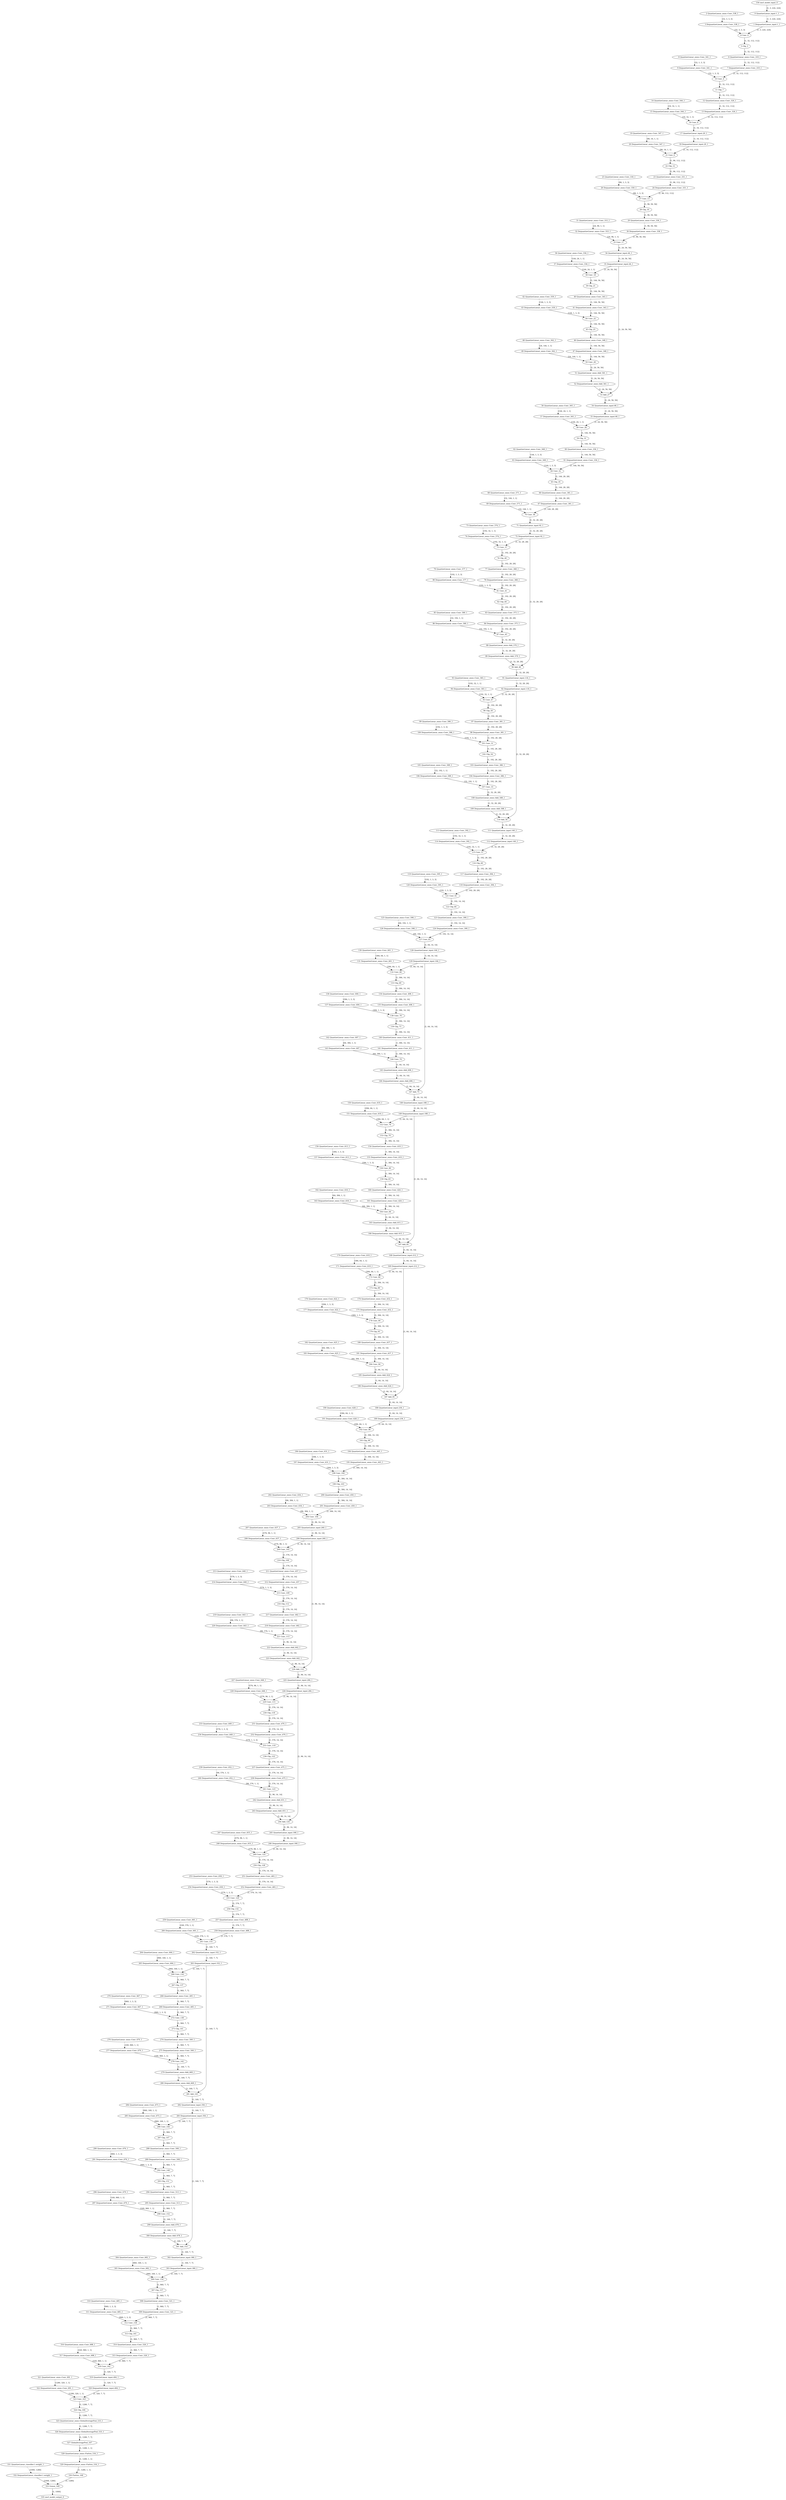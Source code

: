 strict digraph  {
"0 QuantizeLinear_input.1_1" [id=0, type=QuantizeLinear];
"1 DequantizeLinear_input.1_1" [id=1, type=DequantizeLinear];
"2 QuantizeLinear_onnx^^Conv_538_1" [id=2, label="2 QuantizeLinear_onnx::Conv_538_1", type=QuantizeLinear];
"3 DequantizeLinear_onnx^^Conv_538_1" [id=3, label="3 DequantizeLinear_onnx::Conv_538_1", type=DequantizeLinear];
"4 Conv_0" [id=4, type=Conv];
"5 Clip_3" [id=5, type=Clip];
"6 QuantizeLinear_onnx^^Conv_319_1" [id=6, label="6 QuantizeLinear_onnx::Conv_319_1", type=QuantizeLinear];
"7 DequantizeLinear_onnx^^Conv_319_1" [id=7, label="7 DequantizeLinear_onnx::Conv_319_1", type=DequantizeLinear];
"8 QuantizeLinear_onnx^^Conv_541_1" [id=8, label="8 QuantizeLinear_onnx::Conv_541_1", type=QuantizeLinear];
"9 DequantizeLinear_onnx^^Conv_541_1" [id=9, label="9 DequantizeLinear_onnx::Conv_541_1", type=DequantizeLinear];
"10 Conv_4" [id=10, type=Conv];
"11 Clip_7" [id=11, type=Clip];
"12 QuantizeLinear_onnx^^Conv_324_1" [id=12, label="12 QuantizeLinear_onnx::Conv_324_1", type=QuantizeLinear];
"13 DequantizeLinear_onnx^^Conv_324_1" [id=13, label="13 DequantizeLinear_onnx::Conv_324_1", type=DequantizeLinear];
"14 QuantizeLinear_onnx^^Conv_544_1" [id=14, label="14 QuantizeLinear_onnx::Conv_544_1", type=QuantizeLinear];
"15 DequantizeLinear_onnx^^Conv_544_1" [id=15, label="15 DequantizeLinear_onnx::Conv_544_1", type=DequantizeLinear];
"16 Conv_8" [id=16, type=Conv];
"17 QuantizeLinear_input.20_1" [id=17, type=QuantizeLinear];
"18 DequantizeLinear_input.20_1" [id=18, type=DequantizeLinear];
"19 QuantizeLinear_onnx^^Conv_547_1" [id=19, label="19 QuantizeLinear_onnx::Conv_547_1", type=QuantizeLinear];
"20 DequantizeLinear_onnx^^Conv_547_1" [id=20, label="20 DequantizeLinear_onnx::Conv_547_1", type=DequantizeLinear];
"21 Conv_9" [id=21, type=Conv];
"22 Clip_12" [id=22, type=Clip];
"23 QuantizeLinear_onnx^^Conv_331_1" [id=23, label="23 QuantizeLinear_onnx::Conv_331_1", type=QuantizeLinear];
"24 DequantizeLinear_onnx^^Conv_331_1" [id=24, label="24 DequantizeLinear_onnx::Conv_331_1", type=DequantizeLinear];
"25 QuantizeLinear_onnx^^Conv_550_1" [id=25, label="25 QuantizeLinear_onnx::Conv_550_1", type=QuantizeLinear];
"26 DequantizeLinear_onnx^^Conv_550_1" [id=26, label="26 DequantizeLinear_onnx::Conv_550_1", type=DequantizeLinear];
"27 Conv_13" [id=27, type=Conv];
"28 Clip_16" [id=28, type=Clip];
"29 QuantizeLinear_onnx^^Conv_336_1" [id=29, label="29 QuantizeLinear_onnx::Conv_336_1", type=QuantizeLinear];
"30 DequantizeLinear_onnx^^Conv_336_1" [id=30, label="30 DequantizeLinear_onnx::Conv_336_1", type=DequantizeLinear];
"31 QuantizeLinear_onnx^^Conv_553_1" [id=31, label="31 QuantizeLinear_onnx::Conv_553_1", type=QuantizeLinear];
"32 DequantizeLinear_onnx^^Conv_553_1" [id=32, label="32 DequantizeLinear_onnx::Conv_553_1", type=DequantizeLinear];
"33 Conv_17" [id=33, type=Conv];
"34 QuantizeLinear_input.44_1" [id=34, type=QuantizeLinear];
"35 DequantizeLinear_input.44_1" [id=35, type=DequantizeLinear];
"36 QuantizeLinear_onnx^^Conv_556_1" [id=36, label="36 QuantizeLinear_onnx::Conv_556_1", type=QuantizeLinear];
"37 DequantizeLinear_onnx^^Conv_556_1" [id=37, label="37 DequantizeLinear_onnx::Conv_556_1", type=DequantizeLinear];
"38 Conv_18" [id=38, type=Conv];
"39 Clip_21" [id=39, type=Clip];
"40 QuantizeLinear_onnx^^Conv_343_1" [id=40, label="40 QuantizeLinear_onnx::Conv_343_1", type=QuantizeLinear];
"41 DequantizeLinear_onnx^^Conv_343_1" [id=41, label="41 DequantizeLinear_onnx::Conv_343_1", type=DequantizeLinear];
"42 QuantizeLinear_onnx^^Conv_559_1" [id=42, label="42 QuantizeLinear_onnx::Conv_559_1", type=QuantizeLinear];
"43 DequantizeLinear_onnx^^Conv_559_1" [id=43, label="43 DequantizeLinear_onnx::Conv_559_1", type=DequantizeLinear];
"44 Conv_22" [id=44, type=Conv];
"45 Clip_25" [id=45, type=Clip];
"46 QuantizeLinear_onnx^^Conv_348_1" [id=46, label="46 QuantizeLinear_onnx::Conv_348_1", type=QuantizeLinear];
"47 DequantizeLinear_onnx^^Conv_348_1" [id=47, label="47 DequantizeLinear_onnx::Conv_348_1", type=DequantizeLinear];
"48 QuantizeLinear_onnx^^Conv_562_1" [id=48, label="48 QuantizeLinear_onnx::Conv_562_1", type=QuantizeLinear];
"49 DequantizeLinear_onnx^^Conv_562_1" [id=49, label="49 DequantizeLinear_onnx::Conv_562_1", type=DequantizeLinear];
"50 Conv_26" [id=50, type=Conv];
"51 QuantizeLinear_onnx^^Add_561_1" [id=51, label="51 QuantizeLinear_onnx::Add_561_1", type=QuantizeLinear];
"52 DequantizeLinear_onnx^^Add_561_1" [id=52, label="52 DequantizeLinear_onnx::Add_561_1", type=DequantizeLinear];
"53 Add_27" [id=53, type=Add];
"54 QuantizeLinear_input.68_1" [id=54, type=QuantizeLinear];
"55 DequantizeLinear_input.68_1" [id=55, type=DequantizeLinear];
"56 QuantizeLinear_onnx^^Conv_565_1" [id=56, label="56 QuantizeLinear_onnx::Conv_565_1", type=QuantizeLinear];
"57 DequantizeLinear_onnx^^Conv_565_1" [id=57, label="57 DequantizeLinear_onnx::Conv_565_1", type=DequantizeLinear];
"58 Conv_28" [id=58, type=Conv];
"59 Clip_31" [id=59, type=Clip];
"60 QuantizeLinear_onnx^^Conv_356_1" [id=60, label="60 QuantizeLinear_onnx::Conv_356_1", type=QuantizeLinear];
"61 DequantizeLinear_onnx^^Conv_356_1" [id=61, label="61 DequantizeLinear_onnx::Conv_356_1", type=DequantizeLinear];
"62 QuantizeLinear_onnx^^Conv_568_1" [id=62, label="62 QuantizeLinear_onnx::Conv_568_1", type=QuantizeLinear];
"63 DequantizeLinear_onnx^^Conv_568_1" [id=63, label="63 DequantizeLinear_onnx::Conv_568_1", type=DequantizeLinear];
"64 Conv_32" [id=64, type=Conv];
"65 Clip_35" [id=65, type=Clip];
"66 QuantizeLinear_onnx^^Conv_361_1" [id=66, label="66 QuantizeLinear_onnx::Conv_361_1", type=QuantizeLinear];
"67 DequantizeLinear_onnx^^Conv_361_1" [id=67, label="67 DequantizeLinear_onnx::Conv_361_1", type=DequantizeLinear];
"68 QuantizeLinear_onnx^^Conv_571_1" [id=68, label="68 QuantizeLinear_onnx::Conv_571_1", type=QuantizeLinear];
"69 DequantizeLinear_onnx^^Conv_571_1" [id=69, label="69 DequantizeLinear_onnx::Conv_571_1", type=DequantizeLinear];
"70 Conv_36" [id=70, type=Conv];
"71 QuantizeLinear_input.92_1" [id=71, type=QuantizeLinear];
"72 DequantizeLinear_input.92_1" [id=72, type=DequantizeLinear];
"73 QuantizeLinear_onnx^^Conv_574_1" [id=73, label="73 QuantizeLinear_onnx::Conv_574_1", type=QuantizeLinear];
"74 DequantizeLinear_onnx^^Conv_574_1" [id=74, label="74 DequantizeLinear_onnx::Conv_574_1", type=DequantizeLinear];
"75 Conv_37" [id=75, type=Conv];
"76 Clip_40" [id=76, type=Clip];
"77 QuantizeLinear_onnx^^Conv_368_1" [id=77, label="77 QuantizeLinear_onnx::Conv_368_1", type=QuantizeLinear];
"78 DequantizeLinear_onnx^^Conv_368_1" [id=78, label="78 DequantizeLinear_onnx::Conv_368_1", type=DequantizeLinear];
"79 QuantizeLinear_onnx^^Conv_577_1" [id=79, label="79 QuantizeLinear_onnx::Conv_577_1", type=QuantizeLinear];
"80 DequantizeLinear_onnx^^Conv_577_1" [id=80, label="80 DequantizeLinear_onnx::Conv_577_1", type=DequantizeLinear];
"81 Conv_41" [id=81, type=Conv];
"82 Clip_44" [id=82, type=Clip];
"83 QuantizeLinear_onnx^^Conv_373_1" [id=83, label="83 QuantizeLinear_onnx::Conv_373_1", type=QuantizeLinear];
"84 DequantizeLinear_onnx^^Conv_373_1" [id=84, label="84 DequantizeLinear_onnx::Conv_373_1", type=DequantizeLinear];
"85 QuantizeLinear_onnx^^Conv_580_1" [id=85, label="85 QuantizeLinear_onnx::Conv_580_1", type=QuantizeLinear];
"86 DequantizeLinear_onnx^^Conv_580_1" [id=86, label="86 DequantizeLinear_onnx::Conv_580_1", type=DequantizeLinear];
"87 Conv_45" [id=87, type=Conv];
"88 QuantizeLinear_onnx^^Add_579_1" [id=88, label="88 QuantizeLinear_onnx::Add_579_1", type=QuantizeLinear];
"89 DequantizeLinear_onnx^^Add_579_1" [id=89, label="89 DequantizeLinear_onnx::Add_579_1", type=DequantizeLinear];
"90 Add_46" [id=90, type=Add];
"91 QuantizeLinear_input.116_1" [id=91, type=QuantizeLinear];
"92 DequantizeLinear_input.116_1" [id=92, type=DequantizeLinear];
"93 QuantizeLinear_onnx^^Conv_583_1" [id=93, label="93 QuantizeLinear_onnx::Conv_583_1", type=QuantizeLinear];
"94 DequantizeLinear_onnx^^Conv_583_1" [id=94, label="94 DequantizeLinear_onnx::Conv_583_1", type=DequantizeLinear];
"95 Conv_47" [id=95, type=Conv];
"96 Clip_50" [id=96, type=Clip];
"97 QuantizeLinear_onnx^^Conv_381_1" [id=97, label="97 QuantizeLinear_onnx::Conv_381_1", type=QuantizeLinear];
"98 DequantizeLinear_onnx^^Conv_381_1" [id=98, label="98 DequantizeLinear_onnx::Conv_381_1", type=DequantizeLinear];
"99 QuantizeLinear_onnx^^Conv_586_1" [id=99, label="99 QuantizeLinear_onnx::Conv_586_1", type=QuantizeLinear];
"100 DequantizeLinear_onnx^^Conv_586_1" [id=100, label="100 DequantizeLinear_onnx::Conv_586_1", type=DequantizeLinear];
"101 Conv_51" [id=101, type=Conv];
"102 Clip_54" [id=102, type=Clip];
"103 QuantizeLinear_onnx^^Conv_386_1" [id=103, label="103 QuantizeLinear_onnx::Conv_386_1", type=QuantizeLinear];
"104 DequantizeLinear_onnx^^Conv_386_1" [id=104, label="104 DequantizeLinear_onnx::Conv_386_1", type=DequantizeLinear];
"105 QuantizeLinear_onnx^^Conv_589_1" [id=105, label="105 QuantizeLinear_onnx::Conv_589_1", type=QuantizeLinear];
"106 DequantizeLinear_onnx^^Conv_589_1" [id=106, label="106 DequantizeLinear_onnx::Conv_589_1", type=DequantizeLinear];
"107 Conv_55" [id=107, type=Conv];
"108 QuantizeLinear_onnx^^Add_588_1" [id=108, label="108 QuantizeLinear_onnx::Add_588_1", type=QuantizeLinear];
"109 DequantizeLinear_onnx^^Add_588_1" [id=109, label="109 DequantizeLinear_onnx::Add_588_1", type=DequantizeLinear];
"110 Add_56" [id=110, type=Add];
"111 QuantizeLinear_input.140_1" [id=111, type=QuantizeLinear];
"112 DequantizeLinear_input.140_1" [id=112, type=DequantizeLinear];
"113 QuantizeLinear_onnx^^Conv_592_1" [id=113, label="113 QuantizeLinear_onnx::Conv_592_1", type=QuantizeLinear];
"114 DequantizeLinear_onnx^^Conv_592_1" [id=114, label="114 DequantizeLinear_onnx::Conv_592_1", type=DequantizeLinear];
"115 Conv_57" [id=115, type=Conv];
"116 Clip_60" [id=116, type=Clip];
"117 QuantizeLinear_onnx^^Conv_394_1" [id=117, label="117 QuantizeLinear_onnx::Conv_394_1", type=QuantizeLinear];
"118 DequantizeLinear_onnx^^Conv_394_1" [id=118, label="118 DequantizeLinear_onnx::Conv_394_1", type=DequantizeLinear];
"119 QuantizeLinear_onnx^^Conv_595_1" [id=119, label="119 QuantizeLinear_onnx::Conv_595_1", type=QuantizeLinear];
"120 DequantizeLinear_onnx^^Conv_595_1" [id=120, label="120 DequantizeLinear_onnx::Conv_595_1", type=DequantizeLinear];
"121 Conv_61" [id=121, type=Conv];
"122 Clip_64" [id=122, type=Clip];
"123 QuantizeLinear_onnx^^Conv_399_1" [id=123, label="123 QuantizeLinear_onnx::Conv_399_1", type=QuantizeLinear];
"124 DequantizeLinear_onnx^^Conv_399_1" [id=124, label="124 DequantizeLinear_onnx::Conv_399_1", type=DequantizeLinear];
"125 QuantizeLinear_onnx^^Conv_598_1" [id=125, label="125 QuantizeLinear_onnx::Conv_598_1", type=QuantizeLinear];
"126 DequantizeLinear_onnx^^Conv_598_1" [id=126, label="126 DequantizeLinear_onnx::Conv_598_1", type=DequantizeLinear];
"127 Conv_65" [id=127, type=Conv];
"128 QuantizeLinear_input.164_1" [id=128, type=QuantizeLinear];
"129 DequantizeLinear_input.164_1" [id=129, type=DequantizeLinear];
"130 QuantizeLinear_onnx^^Conv_601_1" [id=130, label="130 QuantizeLinear_onnx::Conv_601_1", type=QuantizeLinear];
"131 DequantizeLinear_onnx^^Conv_601_1" [id=131, label="131 DequantizeLinear_onnx::Conv_601_1", type=DequantizeLinear];
"132 Conv_66" [id=132, type=Conv];
"133 Clip_69" [id=133, type=Clip];
"134 QuantizeLinear_onnx^^Conv_406_1" [id=134, label="134 QuantizeLinear_onnx::Conv_406_1", type=QuantizeLinear];
"135 DequantizeLinear_onnx^^Conv_406_1" [id=135, label="135 DequantizeLinear_onnx::Conv_406_1", type=DequantizeLinear];
"136 QuantizeLinear_onnx^^Conv_604_1" [id=136, label="136 QuantizeLinear_onnx::Conv_604_1", type=QuantizeLinear];
"137 DequantizeLinear_onnx^^Conv_604_1" [id=137, label="137 DequantizeLinear_onnx::Conv_604_1", type=DequantizeLinear];
"138 Conv_70" [id=138, type=Conv];
"139 Clip_73" [id=139, type=Clip];
"140 QuantizeLinear_onnx^^Conv_411_1" [id=140, label="140 QuantizeLinear_onnx::Conv_411_1", type=QuantizeLinear];
"141 DequantizeLinear_onnx^^Conv_411_1" [id=141, label="141 DequantizeLinear_onnx::Conv_411_1", type=DequantizeLinear];
"142 QuantizeLinear_onnx^^Conv_607_1" [id=142, label="142 QuantizeLinear_onnx::Conv_607_1", type=QuantizeLinear];
"143 DequantizeLinear_onnx^^Conv_607_1" [id=143, label="143 DequantizeLinear_onnx::Conv_607_1", type=DequantizeLinear];
"144 Conv_74" [id=144, type=Conv];
"145 QuantizeLinear_onnx^^Add_606_1" [id=145, label="145 QuantizeLinear_onnx::Add_606_1", type=QuantizeLinear];
"146 DequantizeLinear_onnx^^Add_606_1" [id=146, label="146 DequantizeLinear_onnx::Add_606_1", type=DequantizeLinear];
"147 Add_75" [id=147, type=Add];
"148 QuantizeLinear_input.188_1" [id=148, type=QuantizeLinear];
"149 DequantizeLinear_input.188_1" [id=149, type=DequantizeLinear];
"150 QuantizeLinear_onnx^^Conv_610_1" [id=150, label="150 QuantizeLinear_onnx::Conv_610_1", type=QuantizeLinear];
"151 DequantizeLinear_onnx^^Conv_610_1" [id=151, label="151 DequantizeLinear_onnx::Conv_610_1", type=DequantizeLinear];
"152 Conv_76" [id=152, type=Conv];
"153 Clip_79" [id=153, type=Clip];
"154 QuantizeLinear_onnx^^Conv_419_1" [id=154, label="154 QuantizeLinear_onnx::Conv_419_1", type=QuantizeLinear];
"155 DequantizeLinear_onnx^^Conv_419_1" [id=155, label="155 DequantizeLinear_onnx::Conv_419_1", type=DequantizeLinear];
"156 QuantizeLinear_onnx^^Conv_613_1" [id=156, label="156 QuantizeLinear_onnx::Conv_613_1", type=QuantizeLinear];
"157 DequantizeLinear_onnx^^Conv_613_1" [id=157, label="157 DequantizeLinear_onnx::Conv_613_1", type=DequantizeLinear];
"158 Conv_80" [id=158, type=Conv];
"159 Clip_83" [id=159, type=Clip];
"160 QuantizeLinear_onnx^^Conv_424_1" [id=160, label="160 QuantizeLinear_onnx::Conv_424_1", type=QuantizeLinear];
"161 DequantizeLinear_onnx^^Conv_424_1" [id=161, label="161 DequantizeLinear_onnx::Conv_424_1", type=DequantizeLinear];
"162 QuantizeLinear_onnx^^Conv_616_1" [id=162, label="162 QuantizeLinear_onnx::Conv_616_1", type=QuantizeLinear];
"163 DequantizeLinear_onnx^^Conv_616_1" [id=163, label="163 DequantizeLinear_onnx::Conv_616_1", type=DequantizeLinear];
"164 Conv_84" [id=164, type=Conv];
"165 QuantizeLinear_onnx^^Add_615_1" [id=165, label="165 QuantizeLinear_onnx::Add_615_1", type=QuantizeLinear];
"166 DequantizeLinear_onnx^^Add_615_1" [id=166, label="166 DequantizeLinear_onnx::Add_615_1", type=DequantizeLinear];
"167 Add_85" [id=167, type=Add];
"168 QuantizeLinear_input.212_1" [id=168, type=QuantizeLinear];
"169 DequantizeLinear_input.212_1" [id=169, type=DequantizeLinear];
"170 QuantizeLinear_onnx^^Conv_619_1" [id=170, label="170 QuantizeLinear_onnx::Conv_619_1", type=QuantizeLinear];
"171 DequantizeLinear_onnx^^Conv_619_1" [id=171, label="171 DequantizeLinear_onnx::Conv_619_1", type=DequantizeLinear];
"172 Conv_86" [id=172, type=Conv];
"173 Clip_89" [id=173, type=Clip];
"174 QuantizeLinear_onnx^^Conv_432_1" [id=174, label="174 QuantizeLinear_onnx::Conv_432_1", type=QuantizeLinear];
"175 DequantizeLinear_onnx^^Conv_432_1" [id=175, label="175 DequantizeLinear_onnx::Conv_432_1", type=DequantizeLinear];
"176 QuantizeLinear_onnx^^Conv_622_1" [id=176, label="176 QuantizeLinear_onnx::Conv_622_1", type=QuantizeLinear];
"177 DequantizeLinear_onnx^^Conv_622_1" [id=177, label="177 DequantizeLinear_onnx::Conv_622_1", type=DequantizeLinear];
"178 Conv_90" [id=178, type=Conv];
"179 Clip_93" [id=179, type=Clip];
"180 QuantizeLinear_onnx^^Conv_437_1" [id=180, label="180 QuantizeLinear_onnx::Conv_437_1", type=QuantizeLinear];
"181 DequantizeLinear_onnx^^Conv_437_1" [id=181, label="181 DequantizeLinear_onnx::Conv_437_1", type=DequantizeLinear];
"182 QuantizeLinear_onnx^^Conv_625_1" [id=182, label="182 QuantizeLinear_onnx::Conv_625_1", type=QuantizeLinear];
"183 DequantizeLinear_onnx^^Conv_625_1" [id=183, label="183 DequantizeLinear_onnx::Conv_625_1", type=DequantizeLinear];
"184 Conv_94" [id=184, type=Conv];
"185 QuantizeLinear_onnx^^Add_624_1" [id=185, label="185 QuantizeLinear_onnx::Add_624_1", type=QuantizeLinear];
"186 DequantizeLinear_onnx^^Add_624_1" [id=186, label="186 DequantizeLinear_onnx::Add_624_1", type=DequantizeLinear];
"187 Add_95" [id=187, type=Add];
"188 QuantizeLinear_input.236_1" [id=188, type=QuantizeLinear];
"189 DequantizeLinear_input.236_1" [id=189, type=DequantizeLinear];
"190 QuantizeLinear_onnx^^Conv_628_1" [id=190, label="190 QuantizeLinear_onnx::Conv_628_1", type=QuantizeLinear];
"191 DequantizeLinear_onnx^^Conv_628_1" [id=191, label="191 DequantizeLinear_onnx::Conv_628_1", type=DequantizeLinear];
"192 Conv_96" [id=192, type=Conv];
"193 Clip_99" [id=193, type=Clip];
"194 QuantizeLinear_onnx^^Conv_445_1" [id=194, label="194 QuantizeLinear_onnx::Conv_445_1", type=QuantizeLinear];
"195 DequantizeLinear_onnx^^Conv_445_1" [id=195, label="195 DequantizeLinear_onnx::Conv_445_1", type=DequantizeLinear];
"196 QuantizeLinear_onnx^^Conv_631_1" [id=196, label="196 QuantizeLinear_onnx::Conv_631_1", type=QuantizeLinear];
"197 DequantizeLinear_onnx^^Conv_631_1" [id=197, label="197 DequantizeLinear_onnx::Conv_631_1", type=DequantizeLinear];
"198 Conv_100" [id=198, type=Conv];
"199 Clip_103" [id=199, type=Clip];
"200 QuantizeLinear_onnx^^Conv_450_1" [id=200, label="200 QuantizeLinear_onnx::Conv_450_1", type=QuantizeLinear];
"201 DequantizeLinear_onnx^^Conv_450_1" [id=201, label="201 DequantizeLinear_onnx::Conv_450_1", type=DequantizeLinear];
"202 QuantizeLinear_onnx^^Conv_634_1" [id=202, label="202 QuantizeLinear_onnx::Conv_634_1", type=QuantizeLinear];
"203 DequantizeLinear_onnx^^Conv_634_1" [id=203, label="203 DequantizeLinear_onnx::Conv_634_1", type=DequantizeLinear];
"204 Conv_104" [id=204, type=Conv];
"205 QuantizeLinear_input.260_1" [id=205, type=QuantizeLinear];
"206 DequantizeLinear_input.260_1" [id=206, type=DequantizeLinear];
"207 QuantizeLinear_onnx^^Conv_637_1" [id=207, label="207 QuantizeLinear_onnx::Conv_637_1", type=QuantizeLinear];
"208 DequantizeLinear_onnx^^Conv_637_1" [id=208, label="208 DequantizeLinear_onnx::Conv_637_1", type=DequantizeLinear];
"209 Conv_105" [id=209, type=Conv];
"210 Clip_108" [id=210, type=Clip];
"211 QuantizeLinear_onnx^^Conv_457_1" [id=211, label="211 QuantizeLinear_onnx::Conv_457_1", type=QuantizeLinear];
"212 DequantizeLinear_onnx^^Conv_457_1" [id=212, label="212 DequantizeLinear_onnx::Conv_457_1", type=DequantizeLinear];
"213 QuantizeLinear_onnx^^Conv_640_1" [id=213, label="213 QuantizeLinear_onnx::Conv_640_1", type=QuantizeLinear];
"214 DequantizeLinear_onnx^^Conv_640_1" [id=214, label="214 DequantizeLinear_onnx::Conv_640_1", type=DequantizeLinear];
"215 Conv_109" [id=215, type=Conv];
"216 Clip_112" [id=216, type=Clip];
"217 QuantizeLinear_onnx^^Conv_462_1" [id=217, label="217 QuantizeLinear_onnx::Conv_462_1", type=QuantizeLinear];
"218 DequantizeLinear_onnx^^Conv_462_1" [id=218, label="218 DequantizeLinear_onnx::Conv_462_1", type=DequantizeLinear];
"219 QuantizeLinear_onnx^^Conv_643_1" [id=219, label="219 QuantizeLinear_onnx::Conv_643_1", type=QuantizeLinear];
"220 DequantizeLinear_onnx^^Conv_643_1" [id=220, label="220 DequantizeLinear_onnx::Conv_643_1", type=DequantizeLinear];
"221 Conv_113" [id=221, type=Conv];
"222 QuantizeLinear_onnx^^Add_642_1" [id=222, label="222 QuantizeLinear_onnx::Add_642_1", type=QuantizeLinear];
"223 DequantizeLinear_onnx^^Add_642_1" [id=223, label="223 DequantizeLinear_onnx::Add_642_1", type=DequantizeLinear];
"224 Add_114" [id=224, type=Add];
"225 QuantizeLinear_input.284_1" [id=225, type=QuantizeLinear];
"226 DequantizeLinear_input.284_1" [id=226, type=DequantizeLinear];
"227 QuantizeLinear_onnx^^Conv_646_1" [id=227, label="227 QuantizeLinear_onnx::Conv_646_1", type=QuantizeLinear];
"228 DequantizeLinear_onnx^^Conv_646_1" [id=228, label="228 DequantizeLinear_onnx::Conv_646_1", type=DequantizeLinear];
"229 Conv_115" [id=229, type=Conv];
"230 Clip_118" [id=230, type=Clip];
"231 QuantizeLinear_onnx^^Conv_470_1" [id=231, label="231 QuantizeLinear_onnx::Conv_470_1", type=QuantizeLinear];
"232 DequantizeLinear_onnx^^Conv_470_1" [id=232, label="232 DequantizeLinear_onnx::Conv_470_1", type=DequantizeLinear];
"233 QuantizeLinear_onnx^^Conv_649_1" [id=233, label="233 QuantizeLinear_onnx::Conv_649_1", type=QuantizeLinear];
"234 DequantizeLinear_onnx^^Conv_649_1" [id=234, label="234 DequantizeLinear_onnx::Conv_649_1", type=DequantizeLinear];
"235 Conv_119" [id=235, type=Conv];
"236 Clip_122" [id=236, type=Clip];
"237 QuantizeLinear_onnx^^Conv_475_1" [id=237, label="237 QuantizeLinear_onnx::Conv_475_1", type=QuantizeLinear];
"238 DequantizeLinear_onnx^^Conv_475_1" [id=238, label="238 DequantizeLinear_onnx::Conv_475_1", type=DequantizeLinear];
"239 QuantizeLinear_onnx^^Conv_652_1" [id=239, label="239 QuantizeLinear_onnx::Conv_652_1", type=QuantizeLinear];
"240 DequantizeLinear_onnx^^Conv_652_1" [id=240, label="240 DequantizeLinear_onnx::Conv_652_1", type=DequantizeLinear];
"241 Conv_123" [id=241, type=Conv];
"242 QuantizeLinear_onnx^^Add_651_1" [id=242, label="242 QuantizeLinear_onnx::Add_651_1", type=QuantizeLinear];
"243 DequantizeLinear_onnx^^Add_651_1" [id=243, label="243 DequantizeLinear_onnx::Add_651_1", type=DequantizeLinear];
"244 Add_124" [id=244, type=Add];
"245 QuantizeLinear_input.308_1" [id=245, type=QuantizeLinear];
"246 DequantizeLinear_input.308_1" [id=246, type=DequantizeLinear];
"247 QuantizeLinear_onnx^^Conv_655_1" [id=247, label="247 QuantizeLinear_onnx::Conv_655_1", type=QuantizeLinear];
"248 DequantizeLinear_onnx^^Conv_655_1" [id=248, label="248 DequantizeLinear_onnx::Conv_655_1", type=DequantizeLinear];
"249 Conv_125" [id=249, type=Conv];
"250 Clip_128" [id=250, type=Clip];
"251 QuantizeLinear_onnx^^Conv_483_1" [id=251, label="251 QuantizeLinear_onnx::Conv_483_1", type=QuantizeLinear];
"252 DequantizeLinear_onnx^^Conv_483_1" [id=252, label="252 DequantizeLinear_onnx::Conv_483_1", type=DequantizeLinear];
"253 QuantizeLinear_onnx^^Conv_658_1" [id=253, label="253 QuantizeLinear_onnx::Conv_658_1", type=QuantizeLinear];
"254 DequantizeLinear_onnx^^Conv_658_1" [id=254, label="254 DequantizeLinear_onnx::Conv_658_1", type=DequantizeLinear];
"255 Conv_129" [id=255, type=Conv];
"256 Clip_132" [id=256, type=Clip];
"257 QuantizeLinear_onnx^^Conv_488_1" [id=257, label="257 QuantizeLinear_onnx::Conv_488_1", type=QuantizeLinear];
"258 DequantizeLinear_onnx^^Conv_488_1" [id=258, label="258 DequantizeLinear_onnx::Conv_488_1", type=DequantizeLinear];
"259 QuantizeLinear_onnx^^Conv_661_1" [id=259, label="259 QuantizeLinear_onnx::Conv_661_1", type=QuantizeLinear];
"260 DequantizeLinear_onnx^^Conv_661_1" [id=260, label="260 DequantizeLinear_onnx::Conv_661_1", type=DequantizeLinear];
"261 Conv_133" [id=261, type=Conv];
"262 QuantizeLinear_input.332_1" [id=262, type=QuantizeLinear];
"263 DequantizeLinear_input.332_1" [id=263, type=DequantizeLinear];
"264 QuantizeLinear_onnx^^Conv_664_1" [id=264, label="264 QuantizeLinear_onnx::Conv_664_1", type=QuantizeLinear];
"265 DequantizeLinear_onnx^^Conv_664_1" [id=265, label="265 DequantizeLinear_onnx::Conv_664_1", type=DequantizeLinear];
"266 Conv_134" [id=266, type=Conv];
"267 Clip_137" [id=267, type=Clip];
"268 QuantizeLinear_onnx^^Conv_495_1" [id=268, label="268 QuantizeLinear_onnx::Conv_495_1", type=QuantizeLinear];
"269 DequantizeLinear_onnx^^Conv_495_1" [id=269, label="269 DequantizeLinear_onnx::Conv_495_1", type=DequantizeLinear];
"270 QuantizeLinear_onnx^^Conv_667_1" [id=270, label="270 QuantizeLinear_onnx::Conv_667_1", type=QuantizeLinear];
"271 DequantizeLinear_onnx^^Conv_667_1" [id=271, label="271 DequantizeLinear_onnx::Conv_667_1", type=DequantizeLinear];
"272 Conv_138" [id=272, type=Conv];
"273 Clip_141" [id=273, type=Clip];
"274 QuantizeLinear_onnx^^Conv_500_1" [id=274, label="274 QuantizeLinear_onnx::Conv_500_1", type=QuantizeLinear];
"275 DequantizeLinear_onnx^^Conv_500_1" [id=275, label="275 DequantizeLinear_onnx::Conv_500_1", type=DequantizeLinear];
"276 QuantizeLinear_onnx^^Conv_670_1" [id=276, label="276 QuantizeLinear_onnx::Conv_670_1", type=QuantizeLinear];
"277 DequantizeLinear_onnx^^Conv_670_1" [id=277, label="277 DequantizeLinear_onnx::Conv_670_1", type=DequantizeLinear];
"278 Conv_142" [id=278, type=Conv];
"279 QuantizeLinear_onnx^^Add_669_1" [id=279, label="279 QuantizeLinear_onnx::Add_669_1", type=QuantizeLinear];
"280 DequantizeLinear_onnx^^Add_669_1" [id=280, label="280 DequantizeLinear_onnx::Add_669_1", type=DequantizeLinear];
"281 Add_143" [id=281, type=Add];
"282 QuantizeLinear_input.356_1" [id=282, type=QuantizeLinear];
"283 DequantizeLinear_input.356_1" [id=283, type=DequantizeLinear];
"284 QuantizeLinear_onnx^^Conv_673_1" [id=284, label="284 QuantizeLinear_onnx::Conv_673_1", type=QuantizeLinear];
"285 DequantizeLinear_onnx^^Conv_673_1" [id=285, label="285 DequantizeLinear_onnx::Conv_673_1", type=DequantizeLinear];
"286 Conv_144" [id=286, type=Conv];
"287 Clip_147" [id=287, type=Clip];
"288 QuantizeLinear_onnx^^Conv_508_1" [id=288, label="288 QuantizeLinear_onnx::Conv_508_1", type=QuantizeLinear];
"289 DequantizeLinear_onnx^^Conv_508_1" [id=289, label="289 DequantizeLinear_onnx::Conv_508_1", type=DequantizeLinear];
"290 QuantizeLinear_onnx^^Conv_676_1" [id=290, label="290 QuantizeLinear_onnx::Conv_676_1", type=QuantizeLinear];
"291 DequantizeLinear_onnx^^Conv_676_1" [id=291, label="291 DequantizeLinear_onnx::Conv_676_1", type=DequantizeLinear];
"292 Conv_148" [id=292, type=Conv];
"293 Clip_151" [id=293, type=Clip];
"294 QuantizeLinear_onnx^^Conv_513_1" [id=294, label="294 QuantizeLinear_onnx::Conv_513_1", type=QuantizeLinear];
"295 DequantizeLinear_onnx^^Conv_513_1" [id=295, label="295 DequantizeLinear_onnx::Conv_513_1", type=DequantizeLinear];
"296 QuantizeLinear_onnx^^Conv_679_1" [id=296, label="296 QuantizeLinear_onnx::Conv_679_1", type=QuantizeLinear];
"297 DequantizeLinear_onnx^^Conv_679_1" [id=297, label="297 DequantizeLinear_onnx::Conv_679_1", type=DequantizeLinear];
"298 Conv_152" [id=298, type=Conv];
"299 QuantizeLinear_onnx^^Add_678_1" [id=299, label="299 QuantizeLinear_onnx::Add_678_1", type=QuantizeLinear];
"300 DequantizeLinear_onnx^^Add_678_1" [id=300, label="300 DequantizeLinear_onnx::Add_678_1", type=DequantizeLinear];
"301 Add_153" [id=301, type=Add];
"302 QuantizeLinear_input.380_1" [id=302, type=QuantizeLinear];
"303 DequantizeLinear_input.380_1" [id=303, type=DequantizeLinear];
"304 QuantizeLinear_onnx^^Conv_682_1" [id=304, label="304 QuantizeLinear_onnx::Conv_682_1", type=QuantizeLinear];
"305 DequantizeLinear_onnx^^Conv_682_1" [id=305, label="305 DequantizeLinear_onnx::Conv_682_1", type=DequantizeLinear];
"306 Conv_154" [id=306, type=Conv];
"307 Clip_157" [id=307, type=Clip];
"308 QuantizeLinear_onnx^^Conv_521_1" [id=308, label="308 QuantizeLinear_onnx::Conv_521_1", type=QuantizeLinear];
"309 DequantizeLinear_onnx^^Conv_521_1" [id=309, label="309 DequantizeLinear_onnx::Conv_521_1", type=DequantizeLinear];
"310 QuantizeLinear_onnx^^Conv_685_1" [id=310, label="310 QuantizeLinear_onnx::Conv_685_1", type=QuantizeLinear];
"311 DequantizeLinear_onnx^^Conv_685_1" [id=311, label="311 DequantizeLinear_onnx::Conv_685_1", type=DequantizeLinear];
"312 Conv_158" [id=312, type=Conv];
"313 Clip_161" [id=313, type=Clip];
"314 QuantizeLinear_onnx^^Conv_526_1" [id=314, label="314 QuantizeLinear_onnx::Conv_526_1", type=QuantizeLinear];
"315 DequantizeLinear_onnx^^Conv_526_1" [id=315, label="315 DequantizeLinear_onnx::Conv_526_1", type=DequantizeLinear];
"316 QuantizeLinear_onnx^^Conv_688_1" [id=316, label="316 QuantizeLinear_onnx::Conv_688_1", type=QuantizeLinear];
"317 DequantizeLinear_onnx^^Conv_688_1" [id=317, label="317 DequantizeLinear_onnx::Conv_688_1", type=DequantizeLinear];
"318 Conv_162" [id=318, type=Conv];
"319 QuantizeLinear_input.404_1" [id=319, type=QuantizeLinear];
"320 DequantizeLinear_input.404_1" [id=320, type=DequantizeLinear];
"321 QuantizeLinear_onnx^^Conv_691_1" [id=321, label="321 QuantizeLinear_onnx::Conv_691_1", type=QuantizeLinear];
"322 DequantizeLinear_onnx^^Conv_691_1" [id=322, label="322 DequantizeLinear_onnx::Conv_691_1", type=DequantizeLinear];
"323 Conv_163" [id=323, type=Conv];
"324 Clip_166" [id=324, type=Clip];
"325 QuantizeLinear_onnx^^GlobalAveragePool_533_1" [id=325, label="325 QuantizeLinear_onnx::GlobalAveragePool_533_1", type=QuantizeLinear];
"326 DequantizeLinear_onnx^^GlobalAveragePool_533_1" [id=326, label="326 DequantizeLinear_onnx::GlobalAveragePool_533_1", type=DequantizeLinear];
"327 GlobalAveragePool_167" [id=327, type=GlobalAveragePool];
"328 QuantizeLinear_onnx^^Flatten_534_1" [id=328, label="328 QuantizeLinear_onnx::Flatten_534_1", type=QuantizeLinear];
"329 DequantizeLinear_onnx^^Flatten_534_1" [id=329, label="329 DequantizeLinear_onnx::Flatten_534_1", type=DequantizeLinear];
"330 Flatten_168" [id=330, type=Flatten];
"331 QuantizeLinear_classifier.1.weight_1" [id=331, type=QuantizeLinear];
"332 DequantizeLinear_classifier.1.weight_1" [id=332, type=DequantizeLinear];
"333 Gemm_169" [id=333, type=Gemm];
"334 nncf_model_input_0" [id=334, type=nncf_model_input];
"335 nncf_model_output_0" [id=335, type=nncf_model_output];
"0 QuantizeLinear_input.1_1" -> "1 DequantizeLinear_input.1_1"  [label="[1, 3, 224, 224]", style=dashed];
"1 DequantizeLinear_input.1_1" -> "4 Conv_0"  [label="[1, 3, 224, 224]", style=solid];
"2 QuantizeLinear_onnx^^Conv_538_1" -> "3 DequantizeLinear_onnx^^Conv_538_1"  [label="[32, 3, 3, 3]", style=dashed];
"3 DequantizeLinear_onnx^^Conv_538_1" -> "4 Conv_0"  [label="[32, 3, 3, 3]", style=solid];
"4 Conv_0" -> "5 Clip_3"  [label="[1, 32, 112, 112]", style=solid];
"5 Clip_3" -> "6 QuantizeLinear_onnx^^Conv_319_1"  [label="[1, 32, 112, 112]", style=solid];
"6 QuantizeLinear_onnx^^Conv_319_1" -> "7 DequantizeLinear_onnx^^Conv_319_1"  [label="[1, 32, 112, 112]", style=dashed];
"7 DequantizeLinear_onnx^^Conv_319_1" -> "10 Conv_4"  [label="[1, 32, 112, 112]", style=solid];
"8 QuantizeLinear_onnx^^Conv_541_1" -> "9 DequantizeLinear_onnx^^Conv_541_1"  [label="[32, 1, 3, 3]", style=dashed];
"9 DequantizeLinear_onnx^^Conv_541_1" -> "10 Conv_4"  [label="[32, 1, 3, 3]", style=solid];
"10 Conv_4" -> "11 Clip_7"  [label="[1, 32, 112, 112]", style=solid];
"11 Clip_7" -> "12 QuantizeLinear_onnx^^Conv_324_1"  [label="[1, 32, 112, 112]", style=solid];
"12 QuantizeLinear_onnx^^Conv_324_1" -> "13 DequantizeLinear_onnx^^Conv_324_1"  [label="[1, 32, 112, 112]", style=dashed];
"13 DequantizeLinear_onnx^^Conv_324_1" -> "16 Conv_8"  [label="[1, 32, 112, 112]", style=solid];
"14 QuantizeLinear_onnx^^Conv_544_1" -> "15 DequantizeLinear_onnx^^Conv_544_1"  [label="[16, 32, 1, 1]", style=dashed];
"15 DequantizeLinear_onnx^^Conv_544_1" -> "16 Conv_8"  [label="[16, 32, 1, 1]", style=solid];
"16 Conv_8" -> "17 QuantizeLinear_input.20_1"  [label="[1, 16, 112, 112]", style=solid];
"17 QuantizeLinear_input.20_1" -> "18 DequantizeLinear_input.20_1"  [label="[1, 16, 112, 112]", style=dashed];
"18 DequantizeLinear_input.20_1" -> "21 Conv_9"  [label="[1, 16, 112, 112]", style=solid];
"19 QuantizeLinear_onnx^^Conv_547_1" -> "20 DequantizeLinear_onnx^^Conv_547_1"  [label="[96, 16, 1, 1]", style=dashed];
"20 DequantizeLinear_onnx^^Conv_547_1" -> "21 Conv_9"  [label="[96, 16, 1, 1]", style=solid];
"21 Conv_9" -> "22 Clip_12"  [label="[1, 96, 112, 112]", style=solid];
"22 Clip_12" -> "23 QuantizeLinear_onnx^^Conv_331_1"  [label="[1, 96, 112, 112]", style=solid];
"23 QuantizeLinear_onnx^^Conv_331_1" -> "24 DequantizeLinear_onnx^^Conv_331_1"  [label="[1, 96, 112, 112]", style=dashed];
"24 DequantizeLinear_onnx^^Conv_331_1" -> "27 Conv_13"  [label="[1, 96, 112, 112]", style=solid];
"25 QuantizeLinear_onnx^^Conv_550_1" -> "26 DequantizeLinear_onnx^^Conv_550_1"  [label="[96, 1, 3, 3]", style=dashed];
"26 DequantizeLinear_onnx^^Conv_550_1" -> "27 Conv_13"  [label="[96, 1, 3, 3]", style=solid];
"27 Conv_13" -> "28 Clip_16"  [label="[1, 96, 56, 56]", style=solid];
"28 Clip_16" -> "29 QuantizeLinear_onnx^^Conv_336_1"  [label="[1, 96, 56, 56]", style=solid];
"29 QuantizeLinear_onnx^^Conv_336_1" -> "30 DequantizeLinear_onnx^^Conv_336_1"  [label="[1, 96, 56, 56]", style=dashed];
"30 DequantizeLinear_onnx^^Conv_336_1" -> "33 Conv_17"  [label="[1, 96, 56, 56]", style=solid];
"31 QuantizeLinear_onnx^^Conv_553_1" -> "32 DequantizeLinear_onnx^^Conv_553_1"  [label="[24, 96, 1, 1]", style=dashed];
"32 DequantizeLinear_onnx^^Conv_553_1" -> "33 Conv_17"  [label="[24, 96, 1, 1]", style=solid];
"33 Conv_17" -> "34 QuantizeLinear_input.44_1"  [label="[1, 24, 56, 56]", style=solid];
"34 QuantizeLinear_input.44_1" -> "35 DequantizeLinear_input.44_1"  [label="[1, 24, 56, 56]", style=dashed];
"35 DequantizeLinear_input.44_1" -> "38 Conv_18"  [label="[1, 24, 56, 56]", style=solid];
"35 DequantizeLinear_input.44_1" -> "53 Add_27"  [label="[1, 24, 56, 56]", style=solid];
"36 QuantizeLinear_onnx^^Conv_556_1" -> "37 DequantizeLinear_onnx^^Conv_556_1"  [label="[144, 24, 1, 1]", style=dashed];
"37 DequantizeLinear_onnx^^Conv_556_1" -> "38 Conv_18"  [label="[144, 24, 1, 1]", style=solid];
"38 Conv_18" -> "39 Clip_21"  [label="[1, 144, 56, 56]", style=solid];
"39 Clip_21" -> "40 QuantizeLinear_onnx^^Conv_343_1"  [label="[1, 144, 56, 56]", style=solid];
"40 QuantizeLinear_onnx^^Conv_343_1" -> "41 DequantizeLinear_onnx^^Conv_343_1"  [label="[1, 144, 56, 56]", style=dashed];
"41 DequantizeLinear_onnx^^Conv_343_1" -> "44 Conv_22"  [label="[1, 144, 56, 56]", style=solid];
"42 QuantizeLinear_onnx^^Conv_559_1" -> "43 DequantizeLinear_onnx^^Conv_559_1"  [label="[144, 1, 3, 3]", style=dashed];
"43 DequantizeLinear_onnx^^Conv_559_1" -> "44 Conv_22"  [label="[144, 1, 3, 3]", style=solid];
"44 Conv_22" -> "45 Clip_25"  [label="[1, 144, 56, 56]", style=solid];
"45 Clip_25" -> "46 QuantizeLinear_onnx^^Conv_348_1"  [label="[1, 144, 56, 56]", style=solid];
"46 QuantizeLinear_onnx^^Conv_348_1" -> "47 DequantizeLinear_onnx^^Conv_348_1"  [label="[1, 144, 56, 56]", style=dashed];
"47 DequantizeLinear_onnx^^Conv_348_1" -> "50 Conv_26"  [label="[1, 144, 56, 56]", style=solid];
"48 QuantizeLinear_onnx^^Conv_562_1" -> "49 DequantizeLinear_onnx^^Conv_562_1"  [label="[24, 144, 1, 1]", style=dashed];
"49 DequantizeLinear_onnx^^Conv_562_1" -> "50 Conv_26"  [label="[24, 144, 1, 1]", style=solid];
"50 Conv_26" -> "51 QuantizeLinear_onnx^^Add_561_1"  [label="[1, 24, 56, 56]", style=solid];
"51 QuantizeLinear_onnx^^Add_561_1" -> "52 DequantizeLinear_onnx^^Add_561_1"  [label="[1, 24, 56, 56]", style=dashed];
"52 DequantizeLinear_onnx^^Add_561_1" -> "53 Add_27"  [label="[1, 24, 56, 56]", style=solid];
"53 Add_27" -> "54 QuantizeLinear_input.68_1"  [label="[1, 24, 56, 56]", style=solid];
"54 QuantizeLinear_input.68_1" -> "55 DequantizeLinear_input.68_1"  [label="[1, 24, 56, 56]", style=dashed];
"55 DequantizeLinear_input.68_1" -> "58 Conv_28"  [label="[1, 24, 56, 56]", style=solid];
"56 QuantizeLinear_onnx^^Conv_565_1" -> "57 DequantizeLinear_onnx^^Conv_565_1"  [label="[144, 24, 1, 1]", style=dashed];
"57 DequantizeLinear_onnx^^Conv_565_1" -> "58 Conv_28"  [label="[144, 24, 1, 1]", style=solid];
"58 Conv_28" -> "59 Clip_31"  [label="[1, 144, 56, 56]", style=solid];
"59 Clip_31" -> "60 QuantizeLinear_onnx^^Conv_356_1"  [label="[1, 144, 56, 56]", style=solid];
"60 QuantizeLinear_onnx^^Conv_356_1" -> "61 DequantizeLinear_onnx^^Conv_356_1"  [label="[1, 144, 56, 56]", style=dashed];
"61 DequantizeLinear_onnx^^Conv_356_1" -> "64 Conv_32"  [label="[1, 144, 56, 56]", style=solid];
"62 QuantizeLinear_onnx^^Conv_568_1" -> "63 DequantizeLinear_onnx^^Conv_568_1"  [label="[144, 1, 3, 3]", style=dashed];
"63 DequantizeLinear_onnx^^Conv_568_1" -> "64 Conv_32"  [label="[144, 1, 3, 3]", style=solid];
"64 Conv_32" -> "65 Clip_35"  [label="[1, 144, 28, 28]", style=solid];
"65 Clip_35" -> "66 QuantizeLinear_onnx^^Conv_361_1"  [label="[1, 144, 28, 28]", style=solid];
"66 QuantizeLinear_onnx^^Conv_361_1" -> "67 DequantizeLinear_onnx^^Conv_361_1"  [label="[1, 144, 28, 28]", style=dashed];
"67 DequantizeLinear_onnx^^Conv_361_1" -> "70 Conv_36"  [label="[1, 144, 28, 28]", style=solid];
"68 QuantizeLinear_onnx^^Conv_571_1" -> "69 DequantizeLinear_onnx^^Conv_571_1"  [label="[32, 144, 1, 1]", style=dashed];
"69 DequantizeLinear_onnx^^Conv_571_1" -> "70 Conv_36"  [label="[32, 144, 1, 1]", style=solid];
"70 Conv_36" -> "71 QuantizeLinear_input.92_1"  [label="[1, 32, 28, 28]", style=solid];
"71 QuantizeLinear_input.92_1" -> "72 DequantizeLinear_input.92_1"  [label="[1, 32, 28, 28]", style=dashed];
"72 DequantizeLinear_input.92_1" -> "75 Conv_37"  [label="[1, 32, 28, 28]", style=solid];
"72 DequantizeLinear_input.92_1" -> "90 Add_46"  [label="[1, 32, 28, 28]", style=solid];
"73 QuantizeLinear_onnx^^Conv_574_1" -> "74 DequantizeLinear_onnx^^Conv_574_1"  [label="[192, 32, 1, 1]", style=dashed];
"74 DequantizeLinear_onnx^^Conv_574_1" -> "75 Conv_37"  [label="[192, 32, 1, 1]", style=solid];
"75 Conv_37" -> "76 Clip_40"  [label="[1, 192, 28, 28]", style=solid];
"76 Clip_40" -> "77 QuantizeLinear_onnx^^Conv_368_1"  [label="[1, 192, 28, 28]", style=solid];
"77 QuantizeLinear_onnx^^Conv_368_1" -> "78 DequantizeLinear_onnx^^Conv_368_1"  [label="[1, 192, 28, 28]", style=dashed];
"78 DequantizeLinear_onnx^^Conv_368_1" -> "81 Conv_41"  [label="[1, 192, 28, 28]", style=solid];
"79 QuantizeLinear_onnx^^Conv_577_1" -> "80 DequantizeLinear_onnx^^Conv_577_1"  [label="[192, 1, 3, 3]", style=dashed];
"80 DequantizeLinear_onnx^^Conv_577_1" -> "81 Conv_41"  [label="[192, 1, 3, 3]", style=solid];
"81 Conv_41" -> "82 Clip_44"  [label="[1, 192, 28, 28]", style=solid];
"82 Clip_44" -> "83 QuantizeLinear_onnx^^Conv_373_1"  [label="[1, 192, 28, 28]", style=solid];
"83 QuantizeLinear_onnx^^Conv_373_1" -> "84 DequantizeLinear_onnx^^Conv_373_1"  [label="[1, 192, 28, 28]", style=dashed];
"84 DequantizeLinear_onnx^^Conv_373_1" -> "87 Conv_45"  [label="[1, 192, 28, 28]", style=solid];
"85 QuantizeLinear_onnx^^Conv_580_1" -> "86 DequantizeLinear_onnx^^Conv_580_1"  [label="[32, 192, 1, 1]", style=dashed];
"86 DequantizeLinear_onnx^^Conv_580_1" -> "87 Conv_45"  [label="[32, 192, 1, 1]", style=solid];
"87 Conv_45" -> "88 QuantizeLinear_onnx^^Add_579_1"  [label="[1, 32, 28, 28]", style=solid];
"88 QuantizeLinear_onnx^^Add_579_1" -> "89 DequantizeLinear_onnx^^Add_579_1"  [label="[1, 32, 28, 28]", style=dashed];
"89 DequantizeLinear_onnx^^Add_579_1" -> "90 Add_46"  [label="[1, 32, 28, 28]", style=solid];
"90 Add_46" -> "91 QuantizeLinear_input.116_1"  [label="[1, 32, 28, 28]", style=solid];
"91 QuantizeLinear_input.116_1" -> "92 DequantizeLinear_input.116_1"  [label="[1, 32, 28, 28]", style=dashed];
"92 DequantizeLinear_input.116_1" -> "95 Conv_47"  [label="[1, 32, 28, 28]", style=solid];
"92 DequantizeLinear_input.116_1" -> "110 Add_56"  [label="[1, 32, 28, 28]", style=solid];
"93 QuantizeLinear_onnx^^Conv_583_1" -> "94 DequantizeLinear_onnx^^Conv_583_1"  [label="[192, 32, 1, 1]", style=dashed];
"94 DequantizeLinear_onnx^^Conv_583_1" -> "95 Conv_47"  [label="[192, 32, 1, 1]", style=solid];
"95 Conv_47" -> "96 Clip_50"  [label="[1, 192, 28, 28]", style=solid];
"96 Clip_50" -> "97 QuantizeLinear_onnx^^Conv_381_1"  [label="[1, 192, 28, 28]", style=solid];
"97 QuantizeLinear_onnx^^Conv_381_1" -> "98 DequantizeLinear_onnx^^Conv_381_1"  [label="[1, 192, 28, 28]", style=dashed];
"98 DequantizeLinear_onnx^^Conv_381_1" -> "101 Conv_51"  [label="[1, 192, 28, 28]", style=solid];
"99 QuantizeLinear_onnx^^Conv_586_1" -> "100 DequantizeLinear_onnx^^Conv_586_1"  [label="[192, 1, 3, 3]", style=dashed];
"100 DequantizeLinear_onnx^^Conv_586_1" -> "101 Conv_51"  [label="[192, 1, 3, 3]", style=solid];
"101 Conv_51" -> "102 Clip_54"  [label="[1, 192, 28, 28]", style=solid];
"102 Clip_54" -> "103 QuantizeLinear_onnx^^Conv_386_1"  [label="[1, 192, 28, 28]", style=solid];
"103 QuantizeLinear_onnx^^Conv_386_1" -> "104 DequantizeLinear_onnx^^Conv_386_1"  [label="[1, 192, 28, 28]", style=dashed];
"104 DequantizeLinear_onnx^^Conv_386_1" -> "107 Conv_55"  [label="[1, 192, 28, 28]", style=solid];
"105 QuantizeLinear_onnx^^Conv_589_1" -> "106 DequantizeLinear_onnx^^Conv_589_1"  [label="[32, 192, 1, 1]", style=dashed];
"106 DequantizeLinear_onnx^^Conv_589_1" -> "107 Conv_55"  [label="[32, 192, 1, 1]", style=solid];
"107 Conv_55" -> "108 QuantizeLinear_onnx^^Add_588_1"  [label="[1, 32, 28, 28]", style=solid];
"108 QuantizeLinear_onnx^^Add_588_1" -> "109 DequantizeLinear_onnx^^Add_588_1"  [label="[1, 32, 28, 28]", style=dashed];
"109 DequantizeLinear_onnx^^Add_588_1" -> "110 Add_56"  [label="[1, 32, 28, 28]", style=solid];
"110 Add_56" -> "111 QuantizeLinear_input.140_1"  [label="[1, 32, 28, 28]", style=solid];
"111 QuantizeLinear_input.140_1" -> "112 DequantizeLinear_input.140_1"  [label="[1, 32, 28, 28]", style=dashed];
"112 DequantizeLinear_input.140_1" -> "115 Conv_57"  [label="[1, 32, 28, 28]", style=solid];
"113 QuantizeLinear_onnx^^Conv_592_1" -> "114 DequantizeLinear_onnx^^Conv_592_1"  [label="[192, 32, 1, 1]", style=dashed];
"114 DequantizeLinear_onnx^^Conv_592_1" -> "115 Conv_57"  [label="[192, 32, 1, 1]", style=solid];
"115 Conv_57" -> "116 Clip_60"  [label="[1, 192, 28, 28]", style=solid];
"116 Clip_60" -> "117 QuantizeLinear_onnx^^Conv_394_1"  [label="[1, 192, 28, 28]", style=solid];
"117 QuantizeLinear_onnx^^Conv_394_1" -> "118 DequantizeLinear_onnx^^Conv_394_1"  [label="[1, 192, 28, 28]", style=dashed];
"118 DequantizeLinear_onnx^^Conv_394_1" -> "121 Conv_61"  [label="[1, 192, 28, 28]", style=solid];
"119 QuantizeLinear_onnx^^Conv_595_1" -> "120 DequantizeLinear_onnx^^Conv_595_1"  [label="[192, 1, 3, 3]", style=dashed];
"120 DequantizeLinear_onnx^^Conv_595_1" -> "121 Conv_61"  [label="[192, 1, 3, 3]", style=solid];
"121 Conv_61" -> "122 Clip_64"  [label="[1, 192, 14, 14]", style=solid];
"122 Clip_64" -> "123 QuantizeLinear_onnx^^Conv_399_1"  [label="[1, 192, 14, 14]", style=solid];
"123 QuantizeLinear_onnx^^Conv_399_1" -> "124 DequantizeLinear_onnx^^Conv_399_1"  [label="[1, 192, 14, 14]", style=dashed];
"124 DequantizeLinear_onnx^^Conv_399_1" -> "127 Conv_65"  [label="[1, 192, 14, 14]", style=solid];
"125 QuantizeLinear_onnx^^Conv_598_1" -> "126 DequantizeLinear_onnx^^Conv_598_1"  [label="[64, 192, 1, 1]", style=dashed];
"126 DequantizeLinear_onnx^^Conv_598_1" -> "127 Conv_65"  [label="[64, 192, 1, 1]", style=solid];
"127 Conv_65" -> "128 QuantizeLinear_input.164_1"  [label="[1, 64, 14, 14]", style=solid];
"128 QuantizeLinear_input.164_1" -> "129 DequantizeLinear_input.164_1"  [label="[1, 64, 14, 14]", style=dashed];
"129 DequantizeLinear_input.164_1" -> "132 Conv_66"  [label="[1, 64, 14, 14]", style=solid];
"129 DequantizeLinear_input.164_1" -> "147 Add_75"  [label="[1, 64, 14, 14]", style=solid];
"130 QuantizeLinear_onnx^^Conv_601_1" -> "131 DequantizeLinear_onnx^^Conv_601_1"  [label="[384, 64, 1, 1]", style=dashed];
"131 DequantizeLinear_onnx^^Conv_601_1" -> "132 Conv_66"  [label="[384, 64, 1, 1]", style=solid];
"132 Conv_66" -> "133 Clip_69"  [label="[1, 384, 14, 14]", style=solid];
"133 Clip_69" -> "134 QuantizeLinear_onnx^^Conv_406_1"  [label="[1, 384, 14, 14]", style=solid];
"134 QuantizeLinear_onnx^^Conv_406_1" -> "135 DequantizeLinear_onnx^^Conv_406_1"  [label="[1, 384, 14, 14]", style=dashed];
"135 DequantizeLinear_onnx^^Conv_406_1" -> "138 Conv_70"  [label="[1, 384, 14, 14]", style=solid];
"136 QuantizeLinear_onnx^^Conv_604_1" -> "137 DequantizeLinear_onnx^^Conv_604_1"  [label="[384, 1, 3, 3]", style=dashed];
"137 DequantizeLinear_onnx^^Conv_604_1" -> "138 Conv_70"  [label="[384, 1, 3, 3]", style=solid];
"138 Conv_70" -> "139 Clip_73"  [label="[1, 384, 14, 14]", style=solid];
"139 Clip_73" -> "140 QuantizeLinear_onnx^^Conv_411_1"  [label="[1, 384, 14, 14]", style=solid];
"140 QuantizeLinear_onnx^^Conv_411_1" -> "141 DequantizeLinear_onnx^^Conv_411_1"  [label="[1, 384, 14, 14]", style=dashed];
"141 DequantizeLinear_onnx^^Conv_411_1" -> "144 Conv_74"  [label="[1, 384, 14, 14]", style=solid];
"142 QuantizeLinear_onnx^^Conv_607_1" -> "143 DequantizeLinear_onnx^^Conv_607_1"  [label="[64, 384, 1, 1]", style=dashed];
"143 DequantizeLinear_onnx^^Conv_607_1" -> "144 Conv_74"  [label="[64, 384, 1, 1]", style=solid];
"144 Conv_74" -> "145 QuantizeLinear_onnx^^Add_606_1"  [label="[1, 64, 14, 14]", style=solid];
"145 QuantizeLinear_onnx^^Add_606_1" -> "146 DequantizeLinear_onnx^^Add_606_1"  [label="[1, 64, 14, 14]", style=dashed];
"146 DequantizeLinear_onnx^^Add_606_1" -> "147 Add_75"  [label="[1, 64, 14, 14]", style=solid];
"147 Add_75" -> "148 QuantizeLinear_input.188_1"  [label="[1, 64, 14, 14]", style=solid];
"148 QuantizeLinear_input.188_1" -> "149 DequantizeLinear_input.188_1"  [label="[1, 64, 14, 14]", style=dashed];
"149 DequantizeLinear_input.188_1" -> "152 Conv_76"  [label="[1, 64, 14, 14]", style=solid];
"149 DequantizeLinear_input.188_1" -> "167 Add_85"  [label="[1, 64, 14, 14]", style=solid];
"150 QuantizeLinear_onnx^^Conv_610_1" -> "151 DequantizeLinear_onnx^^Conv_610_1"  [label="[384, 64, 1, 1]", style=dashed];
"151 DequantizeLinear_onnx^^Conv_610_1" -> "152 Conv_76"  [label="[384, 64, 1, 1]", style=solid];
"152 Conv_76" -> "153 Clip_79"  [label="[1, 384, 14, 14]", style=solid];
"153 Clip_79" -> "154 QuantizeLinear_onnx^^Conv_419_1"  [label="[1, 384, 14, 14]", style=solid];
"154 QuantizeLinear_onnx^^Conv_419_1" -> "155 DequantizeLinear_onnx^^Conv_419_1"  [label="[1, 384, 14, 14]", style=dashed];
"155 DequantizeLinear_onnx^^Conv_419_1" -> "158 Conv_80"  [label="[1, 384, 14, 14]", style=solid];
"156 QuantizeLinear_onnx^^Conv_613_1" -> "157 DequantizeLinear_onnx^^Conv_613_1"  [label="[384, 1, 3, 3]", style=dashed];
"157 DequantizeLinear_onnx^^Conv_613_1" -> "158 Conv_80"  [label="[384, 1, 3, 3]", style=solid];
"158 Conv_80" -> "159 Clip_83"  [label="[1, 384, 14, 14]", style=solid];
"159 Clip_83" -> "160 QuantizeLinear_onnx^^Conv_424_1"  [label="[1, 384, 14, 14]", style=solid];
"160 QuantizeLinear_onnx^^Conv_424_1" -> "161 DequantizeLinear_onnx^^Conv_424_1"  [label="[1, 384, 14, 14]", style=dashed];
"161 DequantizeLinear_onnx^^Conv_424_1" -> "164 Conv_84"  [label="[1, 384, 14, 14]", style=solid];
"162 QuantizeLinear_onnx^^Conv_616_1" -> "163 DequantizeLinear_onnx^^Conv_616_1"  [label="[64, 384, 1, 1]", style=dashed];
"163 DequantizeLinear_onnx^^Conv_616_1" -> "164 Conv_84"  [label="[64, 384, 1, 1]", style=solid];
"164 Conv_84" -> "165 QuantizeLinear_onnx^^Add_615_1"  [label="[1, 64, 14, 14]", style=solid];
"165 QuantizeLinear_onnx^^Add_615_1" -> "166 DequantizeLinear_onnx^^Add_615_1"  [label="[1, 64, 14, 14]", style=dashed];
"166 DequantizeLinear_onnx^^Add_615_1" -> "167 Add_85"  [label="[1, 64, 14, 14]", style=solid];
"167 Add_85" -> "168 QuantizeLinear_input.212_1"  [label="[1, 64, 14, 14]", style=solid];
"168 QuantizeLinear_input.212_1" -> "169 DequantizeLinear_input.212_1"  [label="[1, 64, 14, 14]", style=dashed];
"169 DequantizeLinear_input.212_1" -> "172 Conv_86"  [label="[1, 64, 14, 14]", style=solid];
"169 DequantizeLinear_input.212_1" -> "187 Add_95"  [label="[1, 64, 14, 14]", style=solid];
"170 QuantizeLinear_onnx^^Conv_619_1" -> "171 DequantizeLinear_onnx^^Conv_619_1"  [label="[384, 64, 1, 1]", style=dashed];
"171 DequantizeLinear_onnx^^Conv_619_1" -> "172 Conv_86"  [label="[384, 64, 1, 1]", style=solid];
"172 Conv_86" -> "173 Clip_89"  [label="[1, 384, 14, 14]", style=solid];
"173 Clip_89" -> "174 QuantizeLinear_onnx^^Conv_432_1"  [label="[1, 384, 14, 14]", style=solid];
"174 QuantizeLinear_onnx^^Conv_432_1" -> "175 DequantizeLinear_onnx^^Conv_432_1"  [label="[1, 384, 14, 14]", style=dashed];
"175 DequantizeLinear_onnx^^Conv_432_1" -> "178 Conv_90"  [label="[1, 384, 14, 14]", style=solid];
"176 QuantizeLinear_onnx^^Conv_622_1" -> "177 DequantizeLinear_onnx^^Conv_622_1"  [label="[384, 1, 3, 3]", style=dashed];
"177 DequantizeLinear_onnx^^Conv_622_1" -> "178 Conv_90"  [label="[384, 1, 3, 3]", style=solid];
"178 Conv_90" -> "179 Clip_93"  [label="[1, 384, 14, 14]", style=solid];
"179 Clip_93" -> "180 QuantizeLinear_onnx^^Conv_437_1"  [label="[1, 384, 14, 14]", style=solid];
"180 QuantizeLinear_onnx^^Conv_437_1" -> "181 DequantizeLinear_onnx^^Conv_437_1"  [label="[1, 384, 14, 14]", style=dashed];
"181 DequantizeLinear_onnx^^Conv_437_1" -> "184 Conv_94"  [label="[1, 384, 14, 14]", style=solid];
"182 QuantizeLinear_onnx^^Conv_625_1" -> "183 DequantizeLinear_onnx^^Conv_625_1"  [label="[64, 384, 1, 1]", style=dashed];
"183 DequantizeLinear_onnx^^Conv_625_1" -> "184 Conv_94"  [label="[64, 384, 1, 1]", style=solid];
"184 Conv_94" -> "185 QuantizeLinear_onnx^^Add_624_1"  [label="[1, 64, 14, 14]", style=solid];
"185 QuantizeLinear_onnx^^Add_624_1" -> "186 DequantizeLinear_onnx^^Add_624_1"  [label="[1, 64, 14, 14]", style=dashed];
"186 DequantizeLinear_onnx^^Add_624_1" -> "187 Add_95"  [label="[1, 64, 14, 14]", style=solid];
"187 Add_95" -> "188 QuantizeLinear_input.236_1"  [label="[1, 64, 14, 14]", style=solid];
"188 QuantizeLinear_input.236_1" -> "189 DequantizeLinear_input.236_1"  [label="[1, 64, 14, 14]", style=dashed];
"189 DequantizeLinear_input.236_1" -> "192 Conv_96"  [label="[1, 64, 14, 14]", style=solid];
"190 QuantizeLinear_onnx^^Conv_628_1" -> "191 DequantizeLinear_onnx^^Conv_628_1"  [label="[384, 64, 1, 1]", style=dashed];
"191 DequantizeLinear_onnx^^Conv_628_1" -> "192 Conv_96"  [label="[384, 64, 1, 1]", style=solid];
"192 Conv_96" -> "193 Clip_99"  [label="[1, 384, 14, 14]", style=solid];
"193 Clip_99" -> "194 QuantizeLinear_onnx^^Conv_445_1"  [label="[1, 384, 14, 14]", style=solid];
"194 QuantizeLinear_onnx^^Conv_445_1" -> "195 DequantizeLinear_onnx^^Conv_445_1"  [label="[1, 384, 14, 14]", style=dashed];
"195 DequantizeLinear_onnx^^Conv_445_1" -> "198 Conv_100"  [label="[1, 384, 14, 14]", style=solid];
"196 QuantizeLinear_onnx^^Conv_631_1" -> "197 DequantizeLinear_onnx^^Conv_631_1"  [label="[384, 1, 3, 3]", style=dashed];
"197 DequantizeLinear_onnx^^Conv_631_1" -> "198 Conv_100"  [label="[384, 1, 3, 3]", style=solid];
"198 Conv_100" -> "199 Clip_103"  [label="[1, 384, 14, 14]", style=solid];
"199 Clip_103" -> "200 QuantizeLinear_onnx^^Conv_450_1"  [label="[1, 384, 14, 14]", style=solid];
"200 QuantizeLinear_onnx^^Conv_450_1" -> "201 DequantizeLinear_onnx^^Conv_450_1"  [label="[1, 384, 14, 14]", style=dashed];
"201 DequantizeLinear_onnx^^Conv_450_1" -> "204 Conv_104"  [label="[1, 384, 14, 14]", style=solid];
"202 QuantizeLinear_onnx^^Conv_634_1" -> "203 DequantizeLinear_onnx^^Conv_634_1"  [label="[96, 384, 1, 1]", style=dashed];
"203 DequantizeLinear_onnx^^Conv_634_1" -> "204 Conv_104"  [label="[96, 384, 1, 1]", style=solid];
"204 Conv_104" -> "205 QuantizeLinear_input.260_1"  [label="[1, 96, 14, 14]", style=solid];
"205 QuantizeLinear_input.260_1" -> "206 DequantizeLinear_input.260_1"  [label="[1, 96, 14, 14]", style=dashed];
"206 DequantizeLinear_input.260_1" -> "209 Conv_105"  [label="[1, 96, 14, 14]", style=solid];
"206 DequantizeLinear_input.260_1" -> "224 Add_114"  [label="[1, 96, 14, 14]", style=solid];
"207 QuantizeLinear_onnx^^Conv_637_1" -> "208 DequantizeLinear_onnx^^Conv_637_1"  [label="[576, 96, 1, 1]", style=dashed];
"208 DequantizeLinear_onnx^^Conv_637_1" -> "209 Conv_105"  [label="[576, 96, 1, 1]", style=solid];
"209 Conv_105" -> "210 Clip_108"  [label="[1, 576, 14, 14]", style=solid];
"210 Clip_108" -> "211 QuantizeLinear_onnx^^Conv_457_1"  [label="[1, 576, 14, 14]", style=solid];
"211 QuantizeLinear_onnx^^Conv_457_1" -> "212 DequantizeLinear_onnx^^Conv_457_1"  [label="[1, 576, 14, 14]", style=dashed];
"212 DequantizeLinear_onnx^^Conv_457_1" -> "215 Conv_109"  [label="[1, 576, 14, 14]", style=solid];
"213 QuantizeLinear_onnx^^Conv_640_1" -> "214 DequantizeLinear_onnx^^Conv_640_1"  [label="[576, 1, 3, 3]", style=dashed];
"214 DequantizeLinear_onnx^^Conv_640_1" -> "215 Conv_109"  [label="[576, 1, 3, 3]", style=solid];
"215 Conv_109" -> "216 Clip_112"  [label="[1, 576, 14, 14]", style=solid];
"216 Clip_112" -> "217 QuantizeLinear_onnx^^Conv_462_1"  [label="[1, 576, 14, 14]", style=solid];
"217 QuantizeLinear_onnx^^Conv_462_1" -> "218 DequantizeLinear_onnx^^Conv_462_1"  [label="[1, 576, 14, 14]", style=dashed];
"218 DequantizeLinear_onnx^^Conv_462_1" -> "221 Conv_113"  [label="[1, 576, 14, 14]", style=solid];
"219 QuantizeLinear_onnx^^Conv_643_1" -> "220 DequantizeLinear_onnx^^Conv_643_1"  [label="[96, 576, 1, 1]", style=dashed];
"220 DequantizeLinear_onnx^^Conv_643_1" -> "221 Conv_113"  [label="[96, 576, 1, 1]", style=solid];
"221 Conv_113" -> "222 QuantizeLinear_onnx^^Add_642_1"  [label="[1, 96, 14, 14]", style=solid];
"222 QuantizeLinear_onnx^^Add_642_1" -> "223 DequantizeLinear_onnx^^Add_642_1"  [label="[1, 96, 14, 14]", style=dashed];
"223 DequantizeLinear_onnx^^Add_642_1" -> "224 Add_114"  [label="[1, 96, 14, 14]", style=solid];
"224 Add_114" -> "225 QuantizeLinear_input.284_1"  [label="[1, 96, 14, 14]", style=solid];
"225 QuantizeLinear_input.284_1" -> "226 DequantizeLinear_input.284_1"  [label="[1, 96, 14, 14]", style=dashed];
"226 DequantizeLinear_input.284_1" -> "229 Conv_115"  [label="[1, 96, 14, 14]", style=solid];
"226 DequantizeLinear_input.284_1" -> "244 Add_124"  [label="[1, 96, 14, 14]", style=solid];
"227 QuantizeLinear_onnx^^Conv_646_1" -> "228 DequantizeLinear_onnx^^Conv_646_1"  [label="[576, 96, 1, 1]", style=dashed];
"228 DequantizeLinear_onnx^^Conv_646_1" -> "229 Conv_115"  [label="[576, 96, 1, 1]", style=solid];
"229 Conv_115" -> "230 Clip_118"  [label="[1, 576, 14, 14]", style=solid];
"230 Clip_118" -> "231 QuantizeLinear_onnx^^Conv_470_1"  [label="[1, 576, 14, 14]", style=solid];
"231 QuantizeLinear_onnx^^Conv_470_1" -> "232 DequantizeLinear_onnx^^Conv_470_1"  [label="[1, 576, 14, 14]", style=dashed];
"232 DequantizeLinear_onnx^^Conv_470_1" -> "235 Conv_119"  [label="[1, 576, 14, 14]", style=solid];
"233 QuantizeLinear_onnx^^Conv_649_1" -> "234 DequantizeLinear_onnx^^Conv_649_1"  [label="[576, 1, 3, 3]", style=dashed];
"234 DequantizeLinear_onnx^^Conv_649_1" -> "235 Conv_119"  [label="[576, 1, 3, 3]", style=solid];
"235 Conv_119" -> "236 Clip_122"  [label="[1, 576, 14, 14]", style=solid];
"236 Clip_122" -> "237 QuantizeLinear_onnx^^Conv_475_1"  [label="[1, 576, 14, 14]", style=solid];
"237 QuantizeLinear_onnx^^Conv_475_1" -> "238 DequantizeLinear_onnx^^Conv_475_1"  [label="[1, 576, 14, 14]", style=dashed];
"238 DequantizeLinear_onnx^^Conv_475_1" -> "241 Conv_123"  [label="[1, 576, 14, 14]", style=solid];
"239 QuantizeLinear_onnx^^Conv_652_1" -> "240 DequantizeLinear_onnx^^Conv_652_1"  [label="[96, 576, 1, 1]", style=dashed];
"240 DequantizeLinear_onnx^^Conv_652_1" -> "241 Conv_123"  [label="[96, 576, 1, 1]", style=solid];
"241 Conv_123" -> "242 QuantizeLinear_onnx^^Add_651_1"  [label="[1, 96, 14, 14]", style=solid];
"242 QuantizeLinear_onnx^^Add_651_1" -> "243 DequantizeLinear_onnx^^Add_651_1"  [label="[1, 96, 14, 14]", style=dashed];
"243 DequantizeLinear_onnx^^Add_651_1" -> "244 Add_124"  [label="[1, 96, 14, 14]", style=solid];
"244 Add_124" -> "245 QuantizeLinear_input.308_1"  [label="[1, 96, 14, 14]", style=solid];
"245 QuantizeLinear_input.308_1" -> "246 DequantizeLinear_input.308_1"  [label="[1, 96, 14, 14]", style=dashed];
"246 DequantizeLinear_input.308_1" -> "249 Conv_125"  [label="[1, 96, 14, 14]", style=solid];
"247 QuantizeLinear_onnx^^Conv_655_1" -> "248 DequantizeLinear_onnx^^Conv_655_1"  [label="[576, 96, 1, 1]", style=dashed];
"248 DequantizeLinear_onnx^^Conv_655_1" -> "249 Conv_125"  [label="[576, 96, 1, 1]", style=solid];
"249 Conv_125" -> "250 Clip_128"  [label="[1, 576, 14, 14]", style=solid];
"250 Clip_128" -> "251 QuantizeLinear_onnx^^Conv_483_1"  [label="[1, 576, 14, 14]", style=solid];
"251 QuantizeLinear_onnx^^Conv_483_1" -> "252 DequantizeLinear_onnx^^Conv_483_1"  [label="[1, 576, 14, 14]", style=dashed];
"252 DequantizeLinear_onnx^^Conv_483_1" -> "255 Conv_129"  [label="[1, 576, 14, 14]", style=solid];
"253 QuantizeLinear_onnx^^Conv_658_1" -> "254 DequantizeLinear_onnx^^Conv_658_1"  [label="[576, 1, 3, 3]", style=dashed];
"254 DequantizeLinear_onnx^^Conv_658_1" -> "255 Conv_129"  [label="[576, 1, 3, 3]", style=solid];
"255 Conv_129" -> "256 Clip_132"  [label="[1, 576, 7, 7]", style=solid];
"256 Clip_132" -> "257 QuantizeLinear_onnx^^Conv_488_1"  [label="[1, 576, 7, 7]", style=solid];
"257 QuantizeLinear_onnx^^Conv_488_1" -> "258 DequantizeLinear_onnx^^Conv_488_1"  [label="[1, 576, 7, 7]", style=dashed];
"258 DequantizeLinear_onnx^^Conv_488_1" -> "261 Conv_133"  [label="[1, 576, 7, 7]", style=solid];
"259 QuantizeLinear_onnx^^Conv_661_1" -> "260 DequantizeLinear_onnx^^Conv_661_1"  [label="[160, 576, 1, 1]", style=dashed];
"260 DequantizeLinear_onnx^^Conv_661_1" -> "261 Conv_133"  [label="[160, 576, 1, 1]", style=solid];
"261 Conv_133" -> "262 QuantizeLinear_input.332_1"  [label="[1, 160, 7, 7]", style=solid];
"262 QuantizeLinear_input.332_1" -> "263 DequantizeLinear_input.332_1"  [label="[1, 160, 7, 7]", style=dashed];
"263 DequantizeLinear_input.332_1" -> "266 Conv_134"  [label="[1, 160, 7, 7]", style=solid];
"263 DequantizeLinear_input.332_1" -> "281 Add_143"  [label="[1, 160, 7, 7]", style=solid];
"264 QuantizeLinear_onnx^^Conv_664_1" -> "265 DequantizeLinear_onnx^^Conv_664_1"  [label="[960, 160, 1, 1]", style=dashed];
"265 DequantizeLinear_onnx^^Conv_664_1" -> "266 Conv_134"  [label="[960, 160, 1, 1]", style=solid];
"266 Conv_134" -> "267 Clip_137"  [label="[1, 960, 7, 7]", style=solid];
"267 Clip_137" -> "268 QuantizeLinear_onnx^^Conv_495_1"  [label="[1, 960, 7, 7]", style=solid];
"268 QuantizeLinear_onnx^^Conv_495_1" -> "269 DequantizeLinear_onnx^^Conv_495_1"  [label="[1, 960, 7, 7]", style=dashed];
"269 DequantizeLinear_onnx^^Conv_495_1" -> "272 Conv_138"  [label="[1, 960, 7, 7]", style=solid];
"270 QuantizeLinear_onnx^^Conv_667_1" -> "271 DequantizeLinear_onnx^^Conv_667_1"  [label="[960, 1, 3, 3]", style=dashed];
"271 DequantizeLinear_onnx^^Conv_667_1" -> "272 Conv_138"  [label="[960, 1, 3, 3]", style=solid];
"272 Conv_138" -> "273 Clip_141"  [label="[1, 960, 7, 7]", style=solid];
"273 Clip_141" -> "274 QuantizeLinear_onnx^^Conv_500_1"  [label="[1, 960, 7, 7]", style=solid];
"274 QuantizeLinear_onnx^^Conv_500_1" -> "275 DequantizeLinear_onnx^^Conv_500_1"  [label="[1, 960, 7, 7]", style=dashed];
"275 DequantizeLinear_onnx^^Conv_500_1" -> "278 Conv_142"  [label="[1, 960, 7, 7]", style=solid];
"276 QuantizeLinear_onnx^^Conv_670_1" -> "277 DequantizeLinear_onnx^^Conv_670_1"  [label="[160, 960, 1, 1]", style=dashed];
"277 DequantizeLinear_onnx^^Conv_670_1" -> "278 Conv_142"  [label="[160, 960, 1, 1]", style=solid];
"278 Conv_142" -> "279 QuantizeLinear_onnx^^Add_669_1"  [label="[1, 160, 7, 7]", style=solid];
"279 QuantizeLinear_onnx^^Add_669_1" -> "280 DequantizeLinear_onnx^^Add_669_1"  [label="[1, 160, 7, 7]", style=dashed];
"280 DequantizeLinear_onnx^^Add_669_1" -> "281 Add_143"  [label="[1, 160, 7, 7]", style=solid];
"281 Add_143" -> "282 QuantizeLinear_input.356_1"  [label="[1, 160, 7, 7]", style=solid];
"282 QuantizeLinear_input.356_1" -> "283 DequantizeLinear_input.356_1"  [label="[1, 160, 7, 7]", style=dashed];
"283 DequantizeLinear_input.356_1" -> "286 Conv_144"  [label="[1, 160, 7, 7]", style=solid];
"283 DequantizeLinear_input.356_1" -> "301 Add_153"  [label="[1, 160, 7, 7]", style=solid];
"284 QuantizeLinear_onnx^^Conv_673_1" -> "285 DequantizeLinear_onnx^^Conv_673_1"  [label="[960, 160, 1, 1]", style=dashed];
"285 DequantizeLinear_onnx^^Conv_673_1" -> "286 Conv_144"  [label="[960, 160, 1, 1]", style=solid];
"286 Conv_144" -> "287 Clip_147"  [label="[1, 960, 7, 7]", style=solid];
"287 Clip_147" -> "288 QuantizeLinear_onnx^^Conv_508_1"  [label="[1, 960, 7, 7]", style=solid];
"288 QuantizeLinear_onnx^^Conv_508_1" -> "289 DequantizeLinear_onnx^^Conv_508_1"  [label="[1, 960, 7, 7]", style=dashed];
"289 DequantizeLinear_onnx^^Conv_508_1" -> "292 Conv_148"  [label="[1, 960, 7, 7]", style=solid];
"290 QuantizeLinear_onnx^^Conv_676_1" -> "291 DequantizeLinear_onnx^^Conv_676_1"  [label="[960, 1, 3, 3]", style=dashed];
"291 DequantizeLinear_onnx^^Conv_676_1" -> "292 Conv_148"  [label="[960, 1, 3, 3]", style=solid];
"292 Conv_148" -> "293 Clip_151"  [label="[1, 960, 7, 7]", style=solid];
"293 Clip_151" -> "294 QuantizeLinear_onnx^^Conv_513_1"  [label="[1, 960, 7, 7]", style=solid];
"294 QuantizeLinear_onnx^^Conv_513_1" -> "295 DequantizeLinear_onnx^^Conv_513_1"  [label="[1, 960, 7, 7]", style=dashed];
"295 DequantizeLinear_onnx^^Conv_513_1" -> "298 Conv_152"  [label="[1, 960, 7, 7]", style=solid];
"296 QuantizeLinear_onnx^^Conv_679_1" -> "297 DequantizeLinear_onnx^^Conv_679_1"  [label="[160, 960, 1, 1]", style=dashed];
"297 DequantizeLinear_onnx^^Conv_679_1" -> "298 Conv_152"  [label="[160, 960, 1, 1]", style=solid];
"298 Conv_152" -> "299 QuantizeLinear_onnx^^Add_678_1"  [label="[1, 160, 7, 7]", style=solid];
"299 QuantizeLinear_onnx^^Add_678_1" -> "300 DequantizeLinear_onnx^^Add_678_1"  [label="[1, 160, 7, 7]", style=dashed];
"300 DequantizeLinear_onnx^^Add_678_1" -> "301 Add_153"  [label="[1, 160, 7, 7]", style=solid];
"301 Add_153" -> "302 QuantizeLinear_input.380_1"  [label="[1, 160, 7, 7]", style=solid];
"302 QuantizeLinear_input.380_1" -> "303 DequantizeLinear_input.380_1"  [label="[1, 160, 7, 7]", style=dashed];
"303 DequantizeLinear_input.380_1" -> "306 Conv_154"  [label="[1, 160, 7, 7]", style=solid];
"304 QuantizeLinear_onnx^^Conv_682_1" -> "305 DequantizeLinear_onnx^^Conv_682_1"  [label="[960, 160, 1, 1]", style=dashed];
"305 DequantizeLinear_onnx^^Conv_682_1" -> "306 Conv_154"  [label="[960, 160, 1, 1]", style=solid];
"306 Conv_154" -> "307 Clip_157"  [label="[1, 960, 7, 7]", style=solid];
"307 Clip_157" -> "308 QuantizeLinear_onnx^^Conv_521_1"  [label="[1, 960, 7, 7]", style=solid];
"308 QuantizeLinear_onnx^^Conv_521_1" -> "309 DequantizeLinear_onnx^^Conv_521_1"  [label="[1, 960, 7, 7]", style=dashed];
"309 DequantizeLinear_onnx^^Conv_521_1" -> "312 Conv_158"  [label="[1, 960, 7, 7]", style=solid];
"310 QuantizeLinear_onnx^^Conv_685_1" -> "311 DequantizeLinear_onnx^^Conv_685_1"  [label="[960, 1, 3, 3]", style=dashed];
"311 DequantizeLinear_onnx^^Conv_685_1" -> "312 Conv_158"  [label="[960, 1, 3, 3]", style=solid];
"312 Conv_158" -> "313 Clip_161"  [label="[1, 960, 7, 7]", style=solid];
"313 Clip_161" -> "314 QuantizeLinear_onnx^^Conv_526_1"  [label="[1, 960, 7, 7]", style=solid];
"314 QuantizeLinear_onnx^^Conv_526_1" -> "315 DequantizeLinear_onnx^^Conv_526_1"  [label="[1, 960, 7, 7]", style=dashed];
"315 DequantizeLinear_onnx^^Conv_526_1" -> "318 Conv_162"  [label="[1, 960, 7, 7]", style=solid];
"316 QuantizeLinear_onnx^^Conv_688_1" -> "317 DequantizeLinear_onnx^^Conv_688_1"  [label="[320, 960, 1, 1]", style=dashed];
"317 DequantizeLinear_onnx^^Conv_688_1" -> "318 Conv_162"  [label="[320, 960, 1, 1]", style=solid];
"318 Conv_162" -> "319 QuantizeLinear_input.404_1"  [label="[1, 320, 7, 7]", style=solid];
"319 QuantizeLinear_input.404_1" -> "320 DequantizeLinear_input.404_1"  [label="[1, 320, 7, 7]", style=dashed];
"320 DequantizeLinear_input.404_1" -> "323 Conv_163"  [label="[1, 320, 7, 7]", style=solid];
"321 QuantizeLinear_onnx^^Conv_691_1" -> "322 DequantizeLinear_onnx^^Conv_691_1"  [label="[1280, 320, 1, 1]", style=dashed];
"322 DequantizeLinear_onnx^^Conv_691_1" -> "323 Conv_163"  [label="[1280, 320, 1, 1]", style=solid];
"323 Conv_163" -> "324 Clip_166"  [label="[1, 1280, 7, 7]", style=solid];
"324 Clip_166" -> "325 QuantizeLinear_onnx^^GlobalAveragePool_533_1"  [label="[1, 1280, 7, 7]", style=solid];
"325 QuantizeLinear_onnx^^GlobalAveragePool_533_1" -> "326 DequantizeLinear_onnx^^GlobalAveragePool_533_1"  [label="[1, 1280, 7, 7]", style=dashed];
"326 DequantizeLinear_onnx^^GlobalAveragePool_533_1" -> "327 GlobalAveragePool_167"  [label="[1, 1280, 7, 7]", style=solid];
"327 GlobalAveragePool_167" -> "328 QuantizeLinear_onnx^^Flatten_534_1"  [label="[1, 1280, 1, 1]", style=solid];
"328 QuantizeLinear_onnx^^Flatten_534_1" -> "329 DequantizeLinear_onnx^^Flatten_534_1"  [label="[1, 1280, 1, 1]", style=dashed];
"329 DequantizeLinear_onnx^^Flatten_534_1" -> "330 Flatten_168"  [label="[1, 1280, 1, 1]", style=solid];
"330 Flatten_168" -> "333 Gemm_169"  [label="[1, 1280]", style=solid];
"331 QuantizeLinear_classifier.1.weight_1" -> "332 DequantizeLinear_classifier.1.weight_1"  [label="[1000, 1280]", style=dashed];
"332 DequantizeLinear_classifier.1.weight_1" -> "333 Gemm_169"  [label="[1000, 1280]", style=solid];
"333 Gemm_169" -> "335 nncf_model_output_0"  [label="[1, 1000]", style=solid];
"334 nncf_model_input_0" -> "0 QuantizeLinear_input.1_1"  [label="[1, 3, 224, 224]", style=solid];
}

